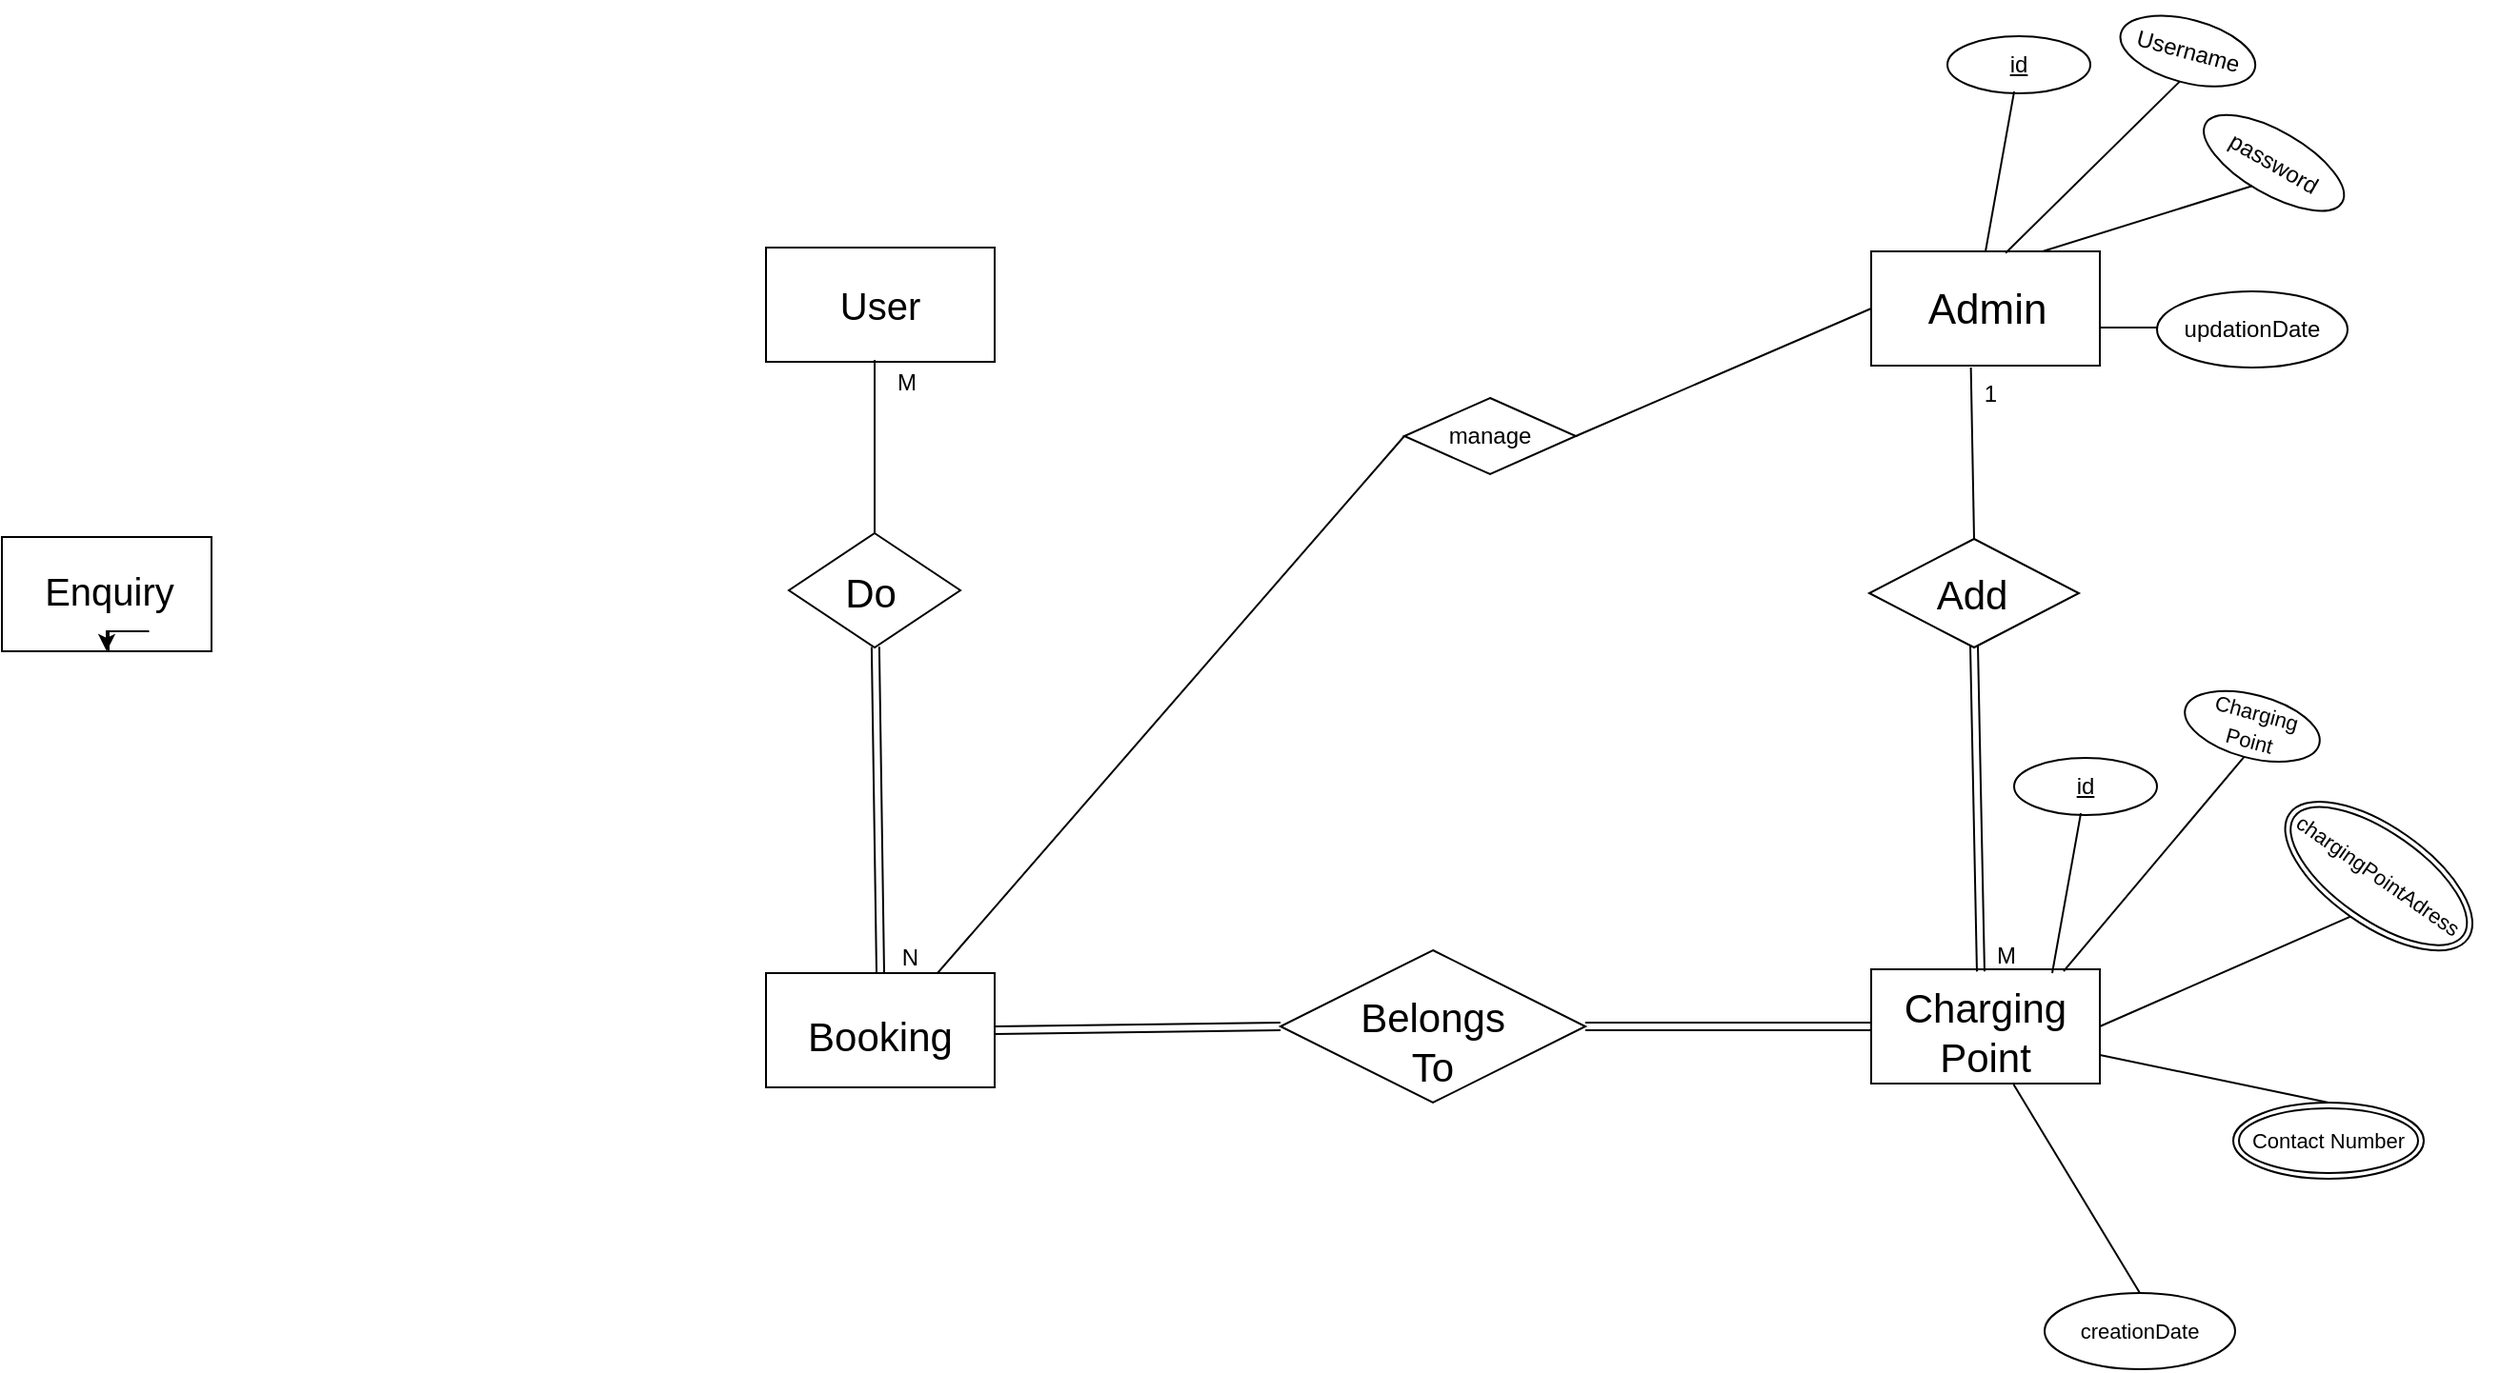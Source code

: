 <mxfile version="20.2.0" type="github">
  <diagram id="R2lEEEUBdFMjLlhIrx00" name="Page-1">
    <mxGraphModel dx="2569" dy="421" grid="1" gridSize="10" guides="1" tooltips="1" connect="1" arrows="1" fold="1" page="1" pageScale="1" pageWidth="1700" pageHeight="1100" math="0" shadow="0" extFonts="Permanent Marker^https://fonts.googleapis.com/css?family=Permanent+Marker">
      <root>
        <mxCell id="0" />
        <mxCell id="1" parent="0" />
        <mxCell id="VRYEfncFMhEffbPKctWl-1" value="" style="rounded=0;whiteSpace=wrap;html=1;" parent="1" vertex="1">
          <mxGeometry x="-1461" y="313" width="110" height="60" as="geometry" />
        </mxCell>
        <mxCell id="VRYEfncFMhEffbPKctWl-3" style="edgeStyle=orthogonalEdgeStyle;rounded=0;orthogonalLoop=1;jettySize=auto;html=1;exitX=0.75;exitY=1;exitDx=0;exitDy=0;entryX=0.5;entryY=1;entryDx=0;entryDy=0;startArrow=none;" parent="1" source="VRYEfncFMhEffbPKctWl-2" target="VRYEfncFMhEffbPKctWl-1" edge="1">
          <mxGeometry relative="1" as="geometry" />
        </mxCell>
        <mxCell id="VRYEfncFMhEffbPKctWl-4" value="" style="rounded=0;whiteSpace=wrap;html=1;fontSize=20;" parent="1" vertex="1">
          <mxGeometry x="-1060" y="161" width="120" height="60" as="geometry" />
        </mxCell>
        <mxCell id="VRYEfncFMhEffbPKctWl-5" value="&lt;font style=&quot;font-size: 20px;&quot;&gt;User&lt;/font&gt;" style="text;html=1;strokeColor=none;fillColor=none;align=center;verticalAlign=middle;whiteSpace=wrap;rounded=0;fontSize=20;" parent="1" vertex="1">
          <mxGeometry x="-1030" y="176" width="60" height="30" as="geometry" />
        </mxCell>
        <mxCell id="VRYEfncFMhEffbPKctWl-6" value="" style="rounded=0;whiteSpace=wrap;html=1;fontSize=20;" parent="1" vertex="1">
          <mxGeometry x="-480" y="163" width="120" height="60" as="geometry" />
        </mxCell>
        <mxCell id="VRYEfncFMhEffbPKctWl-7" value="&lt;font style=&quot;font-size: 22px;&quot;&gt;Admin&lt;/font&gt;" style="text;html=1;strokeColor=none;fillColor=none;align=center;verticalAlign=middle;whiteSpace=wrap;rounded=0;fontSize=20;" parent="1" vertex="1">
          <mxGeometry x="-449" y="179" width="60" height="30" as="geometry" />
        </mxCell>
        <mxCell id="VRYEfncFMhEffbPKctWl-8" value="" style="rounded=0;whiteSpace=wrap;html=1;fontSize=21;" parent="1" vertex="1">
          <mxGeometry x="-1060" y="542" width="120" height="60" as="geometry" />
        </mxCell>
        <mxCell id="VRYEfncFMhEffbPKctWl-9" value="Booking" style="text;html=1;strokeColor=none;fillColor=none;align=center;verticalAlign=middle;whiteSpace=wrap;rounded=0;fontSize=21;" parent="1" vertex="1">
          <mxGeometry x="-1050" y="557" width="100" height="35" as="geometry" />
        </mxCell>
        <mxCell id="VRYEfncFMhEffbPKctWl-10" value="" style="rounded=0;whiteSpace=wrap;html=1;fontSize=21;" parent="1" vertex="1">
          <mxGeometry x="-480" y="540" width="120" height="60" as="geometry" />
        </mxCell>
        <mxCell id="VRYEfncFMhEffbPKctWl-11" value="Charging Point" style="text;html=1;strokeColor=none;fillColor=none;align=center;verticalAlign=middle;whiteSpace=wrap;rounded=0;fontSize=21;" parent="1" vertex="1">
          <mxGeometry x="-450" y="557.5" width="60" height="30" as="geometry" />
        </mxCell>
        <mxCell id="VRYEfncFMhEffbPKctWl-2" value="&lt;font style=&quot;font-size: 20px;&quot;&gt;Enquiry&lt;/font&gt;" style="text;html=1;strokeColor=none;fillColor=none;align=center;verticalAlign=middle;whiteSpace=wrap;rounded=0;" parent="1" vertex="1">
          <mxGeometry x="-1447.5" y="320" width="85" height="42.5" as="geometry" />
        </mxCell>
        <mxCell id="VRYEfncFMhEffbPKctWl-12" value="" style="edgeStyle=orthogonalEdgeStyle;rounded=0;orthogonalLoop=1;jettySize=auto;html=1;exitX=0.75;exitY=1;exitDx=0;exitDy=0;entryX=0.5;entryY=1;entryDx=0;entryDy=0;endArrow=none;" parent="1" source="VRYEfncFMhEffbPKctWl-1" target="VRYEfncFMhEffbPKctWl-2" edge="1">
          <mxGeometry relative="1" as="geometry">
            <mxPoint x="-1377.5" y="340.0" as="sourcePoint" />
            <mxPoint x="-1405" y="340.0" as="targetPoint" />
          </mxGeometry>
        </mxCell>
        <mxCell id="VRYEfncFMhEffbPKctWl-13" value="" style="rhombus;whiteSpace=wrap;html=1;fontSize=21;" parent="1" vertex="1">
          <mxGeometry x="-1048" y="311" width="90" height="60" as="geometry" />
        </mxCell>
        <mxCell id="VRYEfncFMhEffbPKctWl-14" value="Do" style="text;html=1;strokeColor=none;fillColor=none;align=center;verticalAlign=middle;whiteSpace=wrap;rounded=0;fontSize=21;" parent="1" vertex="1">
          <mxGeometry x="-1035" y="327.25" width="60" height="30" as="geometry" />
        </mxCell>
        <mxCell id="VRYEfncFMhEffbPKctWl-15" value="" style="endArrow=none;html=1;rounded=0;fontSize=21;exitX=0.5;exitY=0;exitDx=0;exitDy=0;" parent="1" source="VRYEfncFMhEffbPKctWl-13" edge="1">
          <mxGeometry width="50" height="50" relative="1" as="geometry">
            <mxPoint x="-840" y="240" as="sourcePoint" />
            <mxPoint x="-1003" y="220" as="targetPoint" />
          </mxGeometry>
        </mxCell>
        <mxCell id="VRYEfncFMhEffbPKctWl-17" value="" style="rhombus;whiteSpace=wrap;html=1;fontSize=21;" parent="1" vertex="1">
          <mxGeometry x="-790" y="530" width="160" height="80" as="geometry" />
        </mxCell>
        <mxCell id="VRYEfncFMhEffbPKctWl-18" value="Belongs To" style="text;html=1;strokeColor=none;fillColor=none;align=center;verticalAlign=middle;whiteSpace=wrap;rounded=0;fontSize=21;" parent="1" vertex="1">
          <mxGeometry x="-740" y="563" width="60" height="30" as="geometry" />
        </mxCell>
        <mxCell id="VRYEfncFMhEffbPKctWl-27" value="" style="rhombus;whiteSpace=wrap;html=1;fontSize=21;" parent="1" vertex="1">
          <mxGeometry x="-481" y="314" width="110" height="57" as="geometry" />
        </mxCell>
        <mxCell id="VRYEfncFMhEffbPKctWl-28" value="Add" style="text;html=1;strokeColor=none;fillColor=none;align=center;verticalAlign=middle;whiteSpace=wrap;rounded=0;fontSize=21;" parent="1" vertex="1">
          <mxGeometry x="-457" y="328.25" width="60" height="30" as="geometry" />
        </mxCell>
        <mxCell id="Yg5qx0b34KUIiGcMEkgF-1" value="id" style="ellipse;whiteSpace=wrap;html=1;align=center;fontStyle=4;" vertex="1" parent="1">
          <mxGeometry x="-440" y="50" width="75" height="30" as="geometry" />
        </mxCell>
        <mxCell id="Yg5qx0b34KUIiGcMEkgF-7" value="" style="shape=link;html=1;rounded=0;entryX=0.5;entryY=0;entryDx=0;entryDy=0;" edge="1" parent="1" source="VRYEfncFMhEffbPKctWl-13" target="VRYEfncFMhEffbPKctWl-8">
          <mxGeometry relative="1" as="geometry">
            <mxPoint x="-1000" y="370" as="sourcePoint" />
            <mxPoint x="-1000" y="540" as="targetPoint" />
          </mxGeometry>
        </mxCell>
        <mxCell id="Yg5qx0b34KUIiGcMEkgF-8" value="M" style="resizable=0;html=1;align=left;verticalAlign=bottom;" connectable="0" vertex="1" parent="Yg5qx0b34KUIiGcMEkgF-7">
          <mxGeometry x="-1" relative="1" as="geometry">
            <mxPoint x="10" y="-130" as="offset" />
          </mxGeometry>
        </mxCell>
        <mxCell id="Yg5qx0b34KUIiGcMEkgF-9" value="N" style="resizable=0;html=1;align=right;verticalAlign=bottom;" connectable="0" vertex="1" parent="Yg5qx0b34KUIiGcMEkgF-7">
          <mxGeometry x="1" relative="1" as="geometry">
            <mxPoint x="20" as="offset" />
          </mxGeometry>
        </mxCell>
        <mxCell id="Yg5qx0b34KUIiGcMEkgF-10" value="" style="shape=link;html=1;rounded=0;exitX=1;exitY=0.5;exitDx=0;exitDy=0;entryX=0;entryY=0.5;entryDx=0;entryDy=0;" edge="1" parent="1" source="VRYEfncFMhEffbPKctWl-8" target="VRYEfncFMhEffbPKctWl-17">
          <mxGeometry relative="1" as="geometry">
            <mxPoint x="-990" y="710" as="sourcePoint" />
            <mxPoint x="-830" y="710" as="targetPoint" />
          </mxGeometry>
        </mxCell>
        <mxCell id="Yg5qx0b34KUIiGcMEkgF-12" value="" style="shape=link;html=1;rounded=0;exitX=1;exitY=0.5;exitDx=0;exitDy=0;entryX=0;entryY=0.5;entryDx=0;entryDy=0;" edge="1" parent="1" source="VRYEfncFMhEffbPKctWl-17" target="VRYEfncFMhEffbPKctWl-10">
          <mxGeometry relative="1" as="geometry">
            <mxPoint x="-630" y="582" as="sourcePoint" />
            <mxPoint x="-480" y="580" as="targetPoint" />
          </mxGeometry>
        </mxCell>
        <mxCell id="Yg5qx0b34KUIiGcMEkgF-14" value="" style="endArrow=none;html=1;rounded=0;entryX=0.436;entryY=1.016;entryDx=0;entryDy=0;exitX=0.5;exitY=0;exitDx=0;exitDy=0;entryPerimeter=0;" edge="1" parent="1" source="VRYEfncFMhEffbPKctWl-27" target="VRYEfncFMhEffbPKctWl-6">
          <mxGeometry relative="1" as="geometry">
            <mxPoint x="-920" y="570" as="sourcePoint" />
            <mxPoint x="-760" y="570" as="targetPoint" />
          </mxGeometry>
        </mxCell>
        <mxCell id="Yg5qx0b34KUIiGcMEkgF-15" value="1" style="resizable=0;html=1;align=right;verticalAlign=bottom;" connectable="0" vertex="1" parent="Yg5qx0b34KUIiGcMEkgF-14">
          <mxGeometry x="1" relative="1" as="geometry">
            <mxPoint x="14" y="22" as="offset" />
          </mxGeometry>
        </mxCell>
        <mxCell id="Yg5qx0b34KUIiGcMEkgF-16" value="" style="shape=link;html=1;rounded=0;exitX=0.479;exitY=0.019;exitDx=0;exitDy=0;exitPerimeter=0;" edge="1" parent="1" source="VRYEfncFMhEffbPKctWl-10">
          <mxGeometry relative="1" as="geometry">
            <mxPoint x="-550" y="380" as="sourcePoint" />
            <mxPoint x="-426" y="370" as="targetPoint" />
          </mxGeometry>
        </mxCell>
        <mxCell id="Yg5qx0b34KUIiGcMEkgF-17" value="M" style="resizable=0;html=1;align=left;verticalAlign=bottom;" connectable="0" vertex="1" parent="Yg5qx0b34KUIiGcMEkgF-16">
          <mxGeometry x="-1" relative="1" as="geometry">
            <mxPoint x="7" as="offset" />
          </mxGeometry>
        </mxCell>
        <mxCell id="Yg5qx0b34KUIiGcMEkgF-19" value="" style="endArrow=none;html=1;rounded=0;entryX=0.467;entryY=0.968;entryDx=0;entryDy=0;entryPerimeter=0;exitX=0.5;exitY=0;exitDx=0;exitDy=0;" edge="1" parent="1" source="VRYEfncFMhEffbPKctWl-6" target="Yg5qx0b34KUIiGcMEkgF-1">
          <mxGeometry relative="1" as="geometry">
            <mxPoint x="-410" y="160" as="sourcePoint" />
            <mxPoint x="-330" y="110" as="targetPoint" />
          </mxGeometry>
        </mxCell>
        <mxCell id="Yg5qx0b34KUIiGcMEkgF-21" value="manage" style="shape=rhombus;perimeter=rhombusPerimeter;whiteSpace=wrap;html=1;align=center;" vertex="1" parent="1">
          <mxGeometry x="-725" y="240" width="90" height="40" as="geometry" />
        </mxCell>
        <mxCell id="Yg5qx0b34KUIiGcMEkgF-22" value="" style="endArrow=none;html=1;rounded=0;exitX=0.75;exitY=0;exitDx=0;exitDy=0;entryX=0;entryY=0.5;entryDx=0;entryDy=0;" edge="1" parent="1" source="VRYEfncFMhEffbPKctWl-8" target="Yg5qx0b34KUIiGcMEkgF-21">
          <mxGeometry relative="1" as="geometry">
            <mxPoint x="-860" y="390" as="sourcePoint" />
            <mxPoint x="-700" y="390" as="targetPoint" />
          </mxGeometry>
        </mxCell>
        <mxCell id="Yg5qx0b34KUIiGcMEkgF-23" value="" style="endArrow=none;html=1;rounded=0;exitX=1;exitY=0.5;exitDx=0;exitDy=0;entryX=0;entryY=0.5;entryDx=0;entryDy=0;" edge="1" parent="1" source="Yg5qx0b34KUIiGcMEkgF-21" target="VRYEfncFMhEffbPKctWl-6">
          <mxGeometry relative="1" as="geometry">
            <mxPoint x="-860" y="390" as="sourcePoint" />
            <mxPoint x="-700" y="390" as="targetPoint" />
          </mxGeometry>
        </mxCell>
        <mxCell id="Yg5qx0b34KUIiGcMEkgF-24" value="Username" style="ellipse;whiteSpace=wrap;html=1;align=center;rotation=15;" vertex="1" parent="1">
          <mxGeometry x="-350.17" y="41.29" width="72.7" height="33.08" as="geometry" />
        </mxCell>
        <mxCell id="Yg5qx0b34KUIiGcMEkgF-25" value="password" style="ellipse;whiteSpace=wrap;html=1;align=center;rotation=30;" vertex="1" parent="1">
          <mxGeometry x="-310" y="100.0" width="82.7" height="33.08" as="geometry" />
        </mxCell>
        <mxCell id="Yg5qx0b34KUIiGcMEkgF-26" value="" style="endArrow=none;html=1;rounded=0;exitX=0.588;exitY=0.014;exitDx=0;exitDy=0;exitPerimeter=0;entryX=0.5;entryY=1;entryDx=0;entryDy=0;" edge="1" parent="1" source="VRYEfncFMhEffbPKctWl-6" target="Yg5qx0b34KUIiGcMEkgF-24">
          <mxGeometry relative="1" as="geometry">
            <mxPoint x="-430" y="110" as="sourcePoint" />
            <mxPoint x="-270" y="110" as="targetPoint" />
          </mxGeometry>
        </mxCell>
        <mxCell id="Yg5qx0b34KUIiGcMEkgF-27" value="" style="endArrow=none;html=1;rounded=0;exitX=0.75;exitY=0;exitDx=0;exitDy=0;entryX=0.454;entryY=0.987;entryDx=0;entryDy=0;entryPerimeter=0;" edge="1" parent="1" source="VRYEfncFMhEffbPKctWl-6" target="Yg5qx0b34KUIiGcMEkgF-25">
          <mxGeometry relative="1" as="geometry">
            <mxPoint x="-430" y="110" as="sourcePoint" />
            <mxPoint x="-270" y="110" as="targetPoint" />
          </mxGeometry>
        </mxCell>
        <mxCell id="Yg5qx0b34KUIiGcMEkgF-28" value="" style="endArrow=none;html=1;rounded=0;exitX=1;exitY=0.5;exitDx=0;exitDy=0;" edge="1" parent="1">
          <mxGeometry relative="1" as="geometry">
            <mxPoint x="-360.0" y="203" as="sourcePoint" />
            <mxPoint x="-330.0" y="203" as="targetPoint" />
          </mxGeometry>
        </mxCell>
        <mxCell id="Yg5qx0b34KUIiGcMEkgF-30" value="updationDate" style="ellipse;whiteSpace=wrap;html=1;align=center;" vertex="1" parent="1">
          <mxGeometry x="-330" y="184" width="100" height="40" as="geometry" />
        </mxCell>
        <mxCell id="Yg5qx0b34KUIiGcMEkgF-31" value="id" style="ellipse;whiteSpace=wrap;html=1;align=center;fontStyle=4;" vertex="1" parent="1">
          <mxGeometry x="-405" y="429" width="75" height="30" as="geometry" />
        </mxCell>
        <mxCell id="Yg5qx0b34KUIiGcMEkgF-32" value="" style="endArrow=none;html=1;rounded=0;entryX=0.467;entryY=0.968;entryDx=0;entryDy=0;entryPerimeter=0;exitX=0.5;exitY=0;exitDx=0;exitDy=0;" edge="1" parent="1" target="Yg5qx0b34KUIiGcMEkgF-31">
          <mxGeometry relative="1" as="geometry">
            <mxPoint x="-385" y="542" as="sourcePoint" />
            <mxPoint x="-295" y="489" as="targetPoint" />
          </mxGeometry>
        </mxCell>
        <mxCell id="Yg5qx0b34KUIiGcMEkgF-33" value="&lt;font style=&quot;font-size: 11px;&quot;&gt;Charging Point&lt;/font&gt;" style="ellipse;whiteSpace=wrap;html=1;align=center;rotation=15;" vertex="1" parent="1">
          <mxGeometry x="-316.35" y="395.92" width="72.7" height="33.08" as="geometry" />
        </mxCell>
        <mxCell id="Yg5qx0b34KUIiGcMEkgF-34" value="" style="endArrow=none;html=1;rounded=0;exitX=0.588;exitY=0.014;exitDx=0;exitDy=0;exitPerimeter=0;entryX=0.5;entryY=1;entryDx=0;entryDy=0;" edge="1" parent="1" target="Yg5qx0b34KUIiGcMEkgF-33">
          <mxGeometry relative="1" as="geometry">
            <mxPoint x="-379.0" y="541" as="sourcePoint" />
            <mxPoint x="-239.56" y="487.16" as="targetPoint" />
          </mxGeometry>
        </mxCell>
        <mxCell id="Yg5qx0b34KUIiGcMEkgF-35" value="chargingPointAdress" style="ellipse;shape=doubleEllipse;margin=3;whiteSpace=wrap;html=1;align=center;fontSize=11;rotation=35;" vertex="1" parent="1">
          <mxGeometry x="-270.77" y="465.18" width="114.31" height="51.79" as="geometry" />
        </mxCell>
        <mxCell id="Yg5qx0b34KUIiGcMEkgF-37" value="" style="endArrow=none;html=1;rounded=0;fontSize=11;exitX=1;exitY=0.5;exitDx=0;exitDy=0;entryX=0.5;entryY=1;entryDx=0;entryDy=0;" edge="1" parent="1" source="VRYEfncFMhEffbPKctWl-10" target="Yg5qx0b34KUIiGcMEkgF-35">
          <mxGeometry relative="1" as="geometry">
            <mxPoint x="-500" y="530" as="sourcePoint" />
            <mxPoint x="-340" y="530" as="targetPoint" />
          </mxGeometry>
        </mxCell>
        <mxCell id="Yg5qx0b34KUIiGcMEkgF-38" value="Contact Number" style="ellipse;shape=doubleEllipse;margin=3;whiteSpace=wrap;html=1;align=center;fontSize=11;" vertex="1" parent="1">
          <mxGeometry x="-290" y="610" width="100" height="40" as="geometry" />
        </mxCell>
        <mxCell id="Yg5qx0b34KUIiGcMEkgF-39" value="" style="endArrow=none;html=1;rounded=0;fontSize=11;exitX=1;exitY=0.75;exitDx=0;exitDy=0;entryX=0.5;entryY=0;entryDx=0;entryDy=0;" edge="1" parent="1" source="VRYEfncFMhEffbPKctWl-10" target="Yg5qx0b34KUIiGcMEkgF-38">
          <mxGeometry relative="1" as="geometry">
            <mxPoint x="-390" y="620" as="sourcePoint" />
            <mxPoint x="-230" y="620" as="targetPoint" />
          </mxGeometry>
        </mxCell>
        <mxCell id="Yg5qx0b34KUIiGcMEkgF-40" value="creationDate" style="ellipse;whiteSpace=wrap;html=1;align=center;fontSize=11;" vertex="1" parent="1">
          <mxGeometry x="-389" y="710" width="100" height="40" as="geometry" />
        </mxCell>
        <mxCell id="Yg5qx0b34KUIiGcMEkgF-43" value="" style="endArrow=none;html=1;rounded=0;fontSize=11;exitX=0.5;exitY=0;exitDx=0;exitDy=0;entryX=0.623;entryY=1.008;entryDx=0;entryDy=0;entryPerimeter=0;" edge="1" parent="1" source="Yg5qx0b34KUIiGcMEkgF-40" target="VRYEfncFMhEffbPKctWl-10">
          <mxGeometry relative="1" as="geometry">
            <mxPoint x="-480" y="570" as="sourcePoint" />
            <mxPoint x="-320" y="570" as="targetPoint" />
          </mxGeometry>
        </mxCell>
      </root>
    </mxGraphModel>
  </diagram>
</mxfile>
